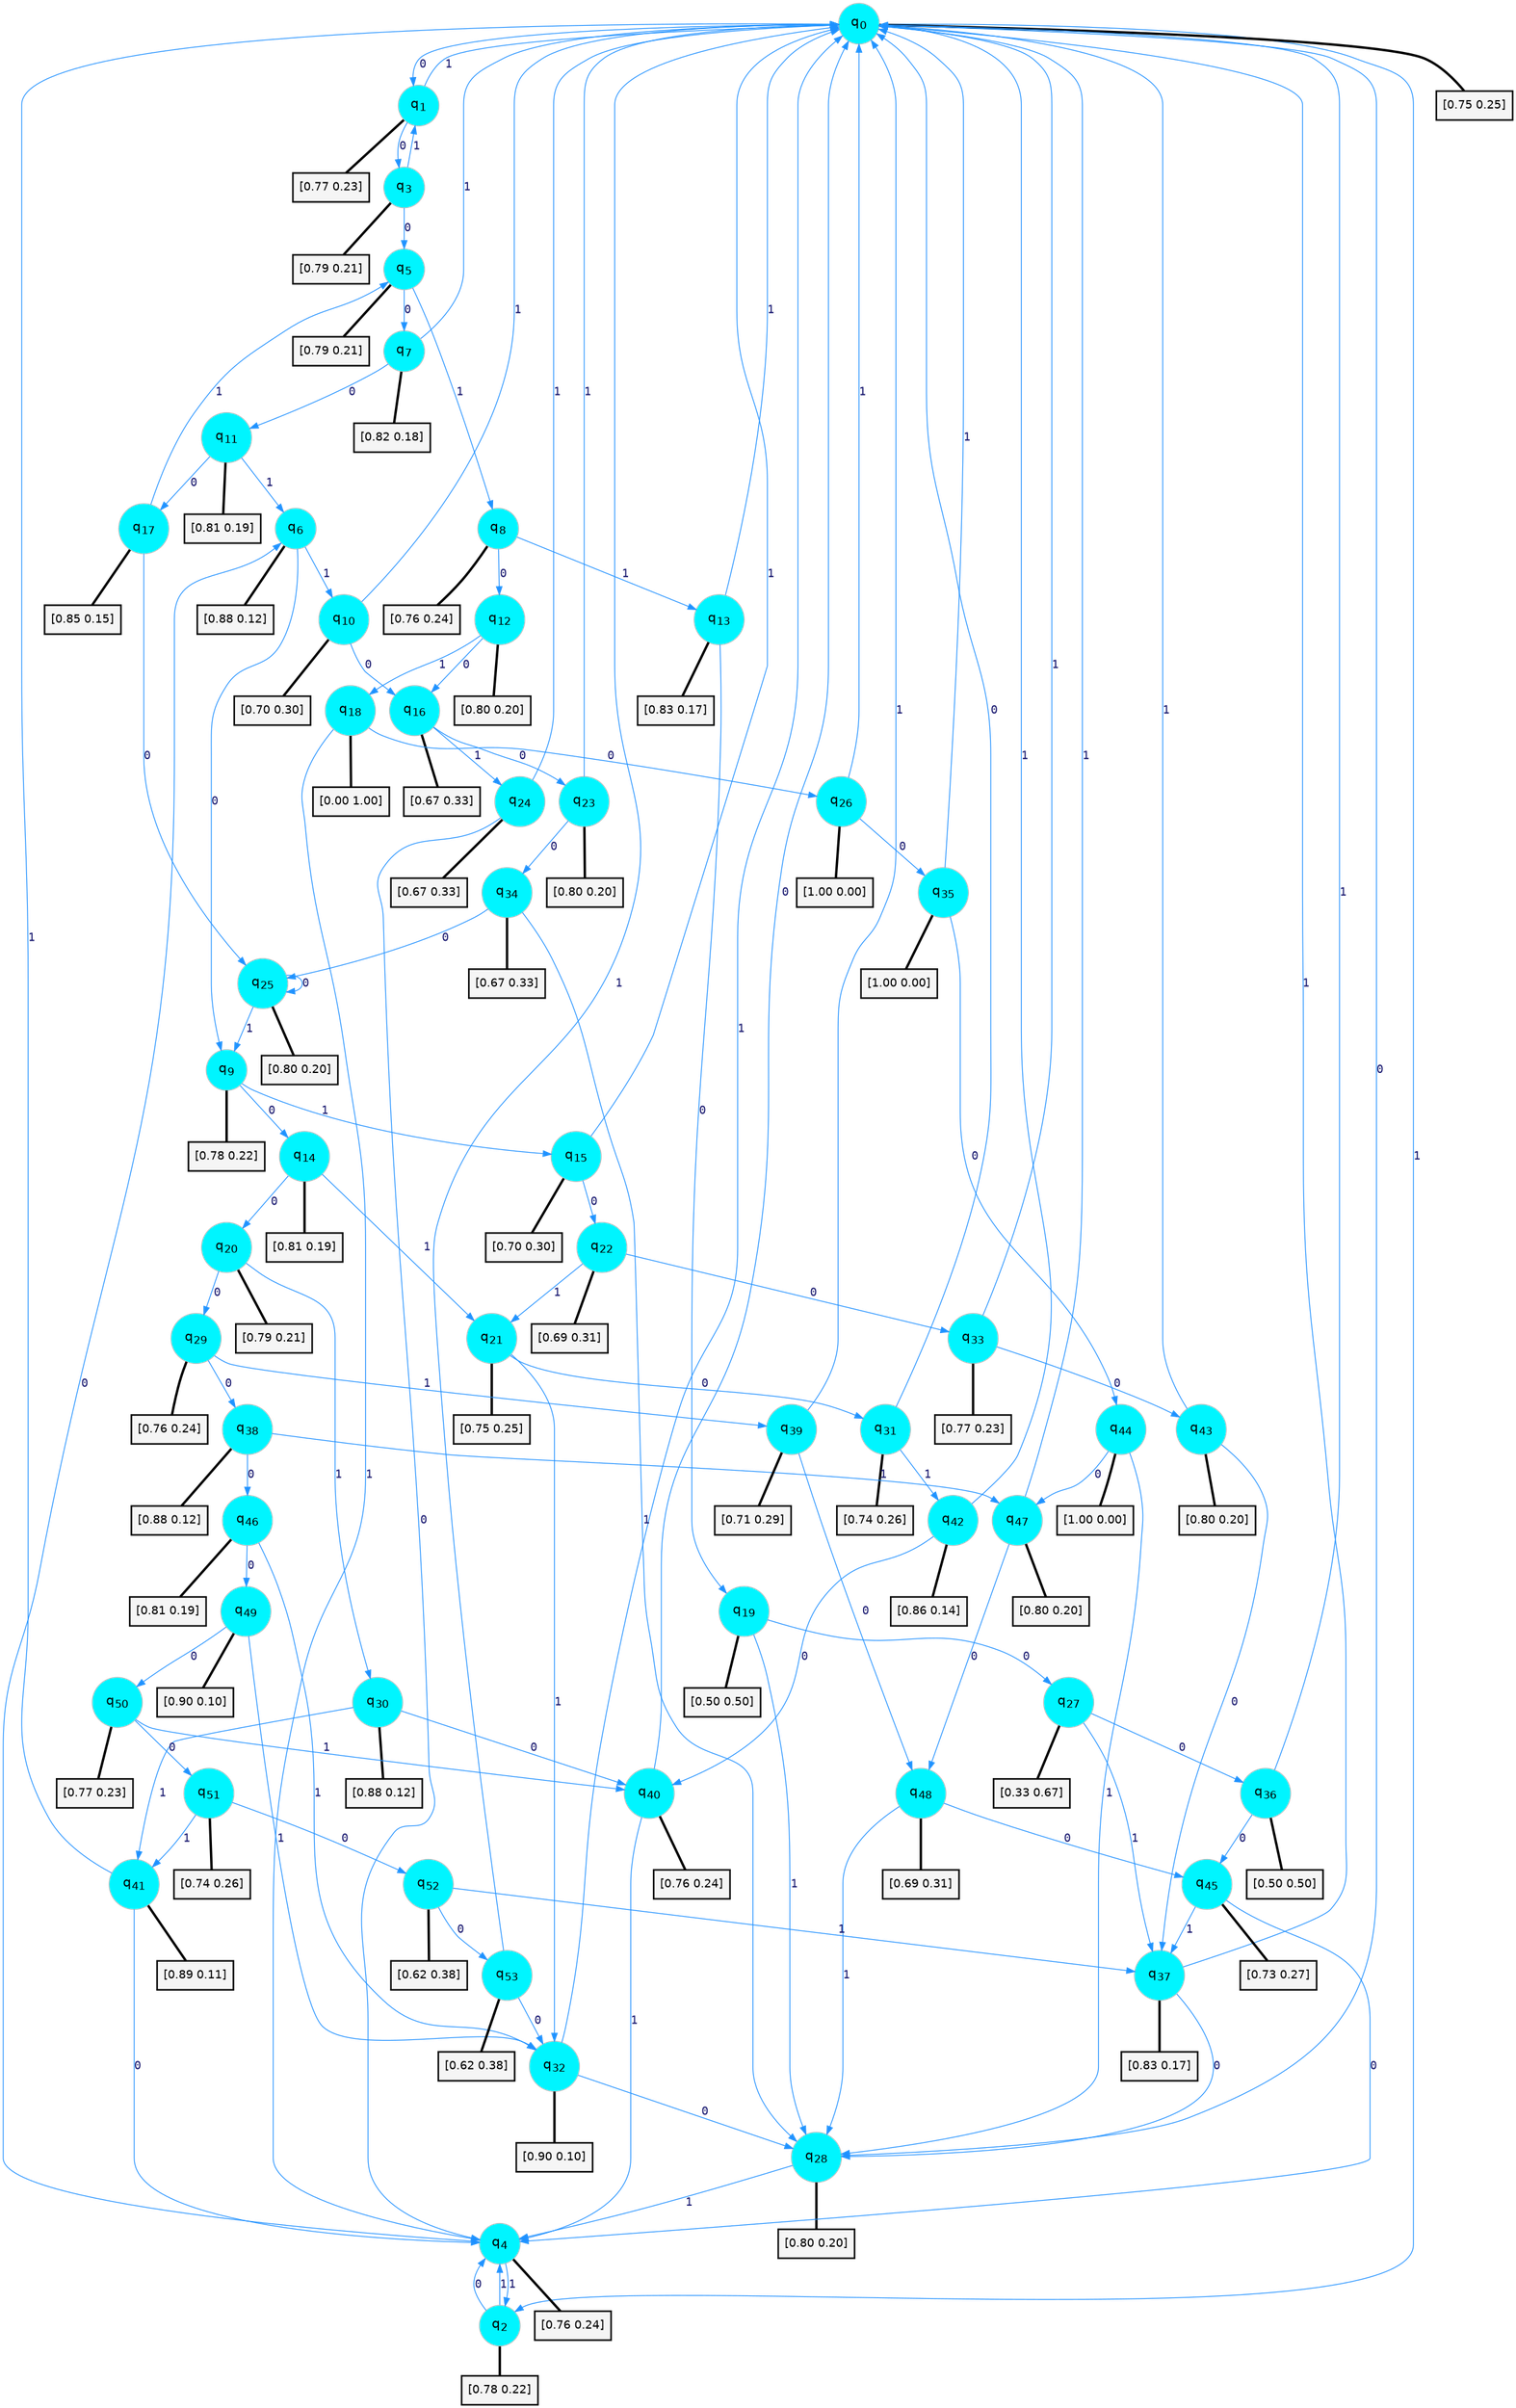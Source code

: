 digraph G {
graph [
bgcolor=transparent, dpi=300, rankdir=TD, size="40,25"];
node [
color=gray, fillcolor=turquoise1, fontcolor=black, fontname=Helvetica, fontsize=16, fontweight=bold, shape=circle, style=filled];
edge [
arrowsize=1, color=dodgerblue1, fontcolor=midnightblue, fontname=courier, fontweight=bold, penwidth=1, style=solid, weight=20];
0[label=<q<SUB>0</SUB>>];
1[label=<q<SUB>1</SUB>>];
2[label=<q<SUB>2</SUB>>];
3[label=<q<SUB>3</SUB>>];
4[label=<q<SUB>4</SUB>>];
5[label=<q<SUB>5</SUB>>];
6[label=<q<SUB>6</SUB>>];
7[label=<q<SUB>7</SUB>>];
8[label=<q<SUB>8</SUB>>];
9[label=<q<SUB>9</SUB>>];
10[label=<q<SUB>10</SUB>>];
11[label=<q<SUB>11</SUB>>];
12[label=<q<SUB>12</SUB>>];
13[label=<q<SUB>13</SUB>>];
14[label=<q<SUB>14</SUB>>];
15[label=<q<SUB>15</SUB>>];
16[label=<q<SUB>16</SUB>>];
17[label=<q<SUB>17</SUB>>];
18[label=<q<SUB>18</SUB>>];
19[label=<q<SUB>19</SUB>>];
20[label=<q<SUB>20</SUB>>];
21[label=<q<SUB>21</SUB>>];
22[label=<q<SUB>22</SUB>>];
23[label=<q<SUB>23</SUB>>];
24[label=<q<SUB>24</SUB>>];
25[label=<q<SUB>25</SUB>>];
26[label=<q<SUB>26</SUB>>];
27[label=<q<SUB>27</SUB>>];
28[label=<q<SUB>28</SUB>>];
29[label=<q<SUB>29</SUB>>];
30[label=<q<SUB>30</SUB>>];
31[label=<q<SUB>31</SUB>>];
32[label=<q<SUB>32</SUB>>];
33[label=<q<SUB>33</SUB>>];
34[label=<q<SUB>34</SUB>>];
35[label=<q<SUB>35</SUB>>];
36[label=<q<SUB>36</SUB>>];
37[label=<q<SUB>37</SUB>>];
38[label=<q<SUB>38</SUB>>];
39[label=<q<SUB>39</SUB>>];
40[label=<q<SUB>40</SUB>>];
41[label=<q<SUB>41</SUB>>];
42[label=<q<SUB>42</SUB>>];
43[label=<q<SUB>43</SUB>>];
44[label=<q<SUB>44</SUB>>];
45[label=<q<SUB>45</SUB>>];
46[label=<q<SUB>46</SUB>>];
47[label=<q<SUB>47</SUB>>];
48[label=<q<SUB>48</SUB>>];
49[label=<q<SUB>49</SUB>>];
50[label=<q<SUB>50</SUB>>];
51[label=<q<SUB>51</SUB>>];
52[label=<q<SUB>52</SUB>>];
53[label=<q<SUB>53</SUB>>];
54[label="[0.75 0.25]", shape=box,fontcolor=black, fontname=Helvetica, fontsize=14, penwidth=2, fillcolor=whitesmoke,color=black];
55[label="[0.77 0.23]", shape=box,fontcolor=black, fontname=Helvetica, fontsize=14, penwidth=2, fillcolor=whitesmoke,color=black];
56[label="[0.78 0.22]", shape=box,fontcolor=black, fontname=Helvetica, fontsize=14, penwidth=2, fillcolor=whitesmoke,color=black];
57[label="[0.79 0.21]", shape=box,fontcolor=black, fontname=Helvetica, fontsize=14, penwidth=2, fillcolor=whitesmoke,color=black];
58[label="[0.76 0.24]", shape=box,fontcolor=black, fontname=Helvetica, fontsize=14, penwidth=2, fillcolor=whitesmoke,color=black];
59[label="[0.79 0.21]", shape=box,fontcolor=black, fontname=Helvetica, fontsize=14, penwidth=2, fillcolor=whitesmoke,color=black];
60[label="[0.88 0.12]", shape=box,fontcolor=black, fontname=Helvetica, fontsize=14, penwidth=2, fillcolor=whitesmoke,color=black];
61[label="[0.82 0.18]", shape=box,fontcolor=black, fontname=Helvetica, fontsize=14, penwidth=2, fillcolor=whitesmoke,color=black];
62[label="[0.76 0.24]", shape=box,fontcolor=black, fontname=Helvetica, fontsize=14, penwidth=2, fillcolor=whitesmoke,color=black];
63[label="[0.78 0.22]", shape=box,fontcolor=black, fontname=Helvetica, fontsize=14, penwidth=2, fillcolor=whitesmoke,color=black];
64[label="[0.70 0.30]", shape=box,fontcolor=black, fontname=Helvetica, fontsize=14, penwidth=2, fillcolor=whitesmoke,color=black];
65[label="[0.81 0.19]", shape=box,fontcolor=black, fontname=Helvetica, fontsize=14, penwidth=2, fillcolor=whitesmoke,color=black];
66[label="[0.80 0.20]", shape=box,fontcolor=black, fontname=Helvetica, fontsize=14, penwidth=2, fillcolor=whitesmoke,color=black];
67[label="[0.83 0.17]", shape=box,fontcolor=black, fontname=Helvetica, fontsize=14, penwidth=2, fillcolor=whitesmoke,color=black];
68[label="[0.81 0.19]", shape=box,fontcolor=black, fontname=Helvetica, fontsize=14, penwidth=2, fillcolor=whitesmoke,color=black];
69[label="[0.70 0.30]", shape=box,fontcolor=black, fontname=Helvetica, fontsize=14, penwidth=2, fillcolor=whitesmoke,color=black];
70[label="[0.67 0.33]", shape=box,fontcolor=black, fontname=Helvetica, fontsize=14, penwidth=2, fillcolor=whitesmoke,color=black];
71[label="[0.85 0.15]", shape=box,fontcolor=black, fontname=Helvetica, fontsize=14, penwidth=2, fillcolor=whitesmoke,color=black];
72[label="[0.00 1.00]", shape=box,fontcolor=black, fontname=Helvetica, fontsize=14, penwidth=2, fillcolor=whitesmoke,color=black];
73[label="[0.50 0.50]", shape=box,fontcolor=black, fontname=Helvetica, fontsize=14, penwidth=2, fillcolor=whitesmoke,color=black];
74[label="[0.79 0.21]", shape=box,fontcolor=black, fontname=Helvetica, fontsize=14, penwidth=2, fillcolor=whitesmoke,color=black];
75[label="[0.75 0.25]", shape=box,fontcolor=black, fontname=Helvetica, fontsize=14, penwidth=2, fillcolor=whitesmoke,color=black];
76[label="[0.69 0.31]", shape=box,fontcolor=black, fontname=Helvetica, fontsize=14, penwidth=2, fillcolor=whitesmoke,color=black];
77[label="[0.80 0.20]", shape=box,fontcolor=black, fontname=Helvetica, fontsize=14, penwidth=2, fillcolor=whitesmoke,color=black];
78[label="[0.67 0.33]", shape=box,fontcolor=black, fontname=Helvetica, fontsize=14, penwidth=2, fillcolor=whitesmoke,color=black];
79[label="[0.80 0.20]", shape=box,fontcolor=black, fontname=Helvetica, fontsize=14, penwidth=2, fillcolor=whitesmoke,color=black];
80[label="[1.00 0.00]", shape=box,fontcolor=black, fontname=Helvetica, fontsize=14, penwidth=2, fillcolor=whitesmoke,color=black];
81[label="[0.33 0.67]", shape=box,fontcolor=black, fontname=Helvetica, fontsize=14, penwidth=2, fillcolor=whitesmoke,color=black];
82[label="[0.80 0.20]", shape=box,fontcolor=black, fontname=Helvetica, fontsize=14, penwidth=2, fillcolor=whitesmoke,color=black];
83[label="[0.76 0.24]", shape=box,fontcolor=black, fontname=Helvetica, fontsize=14, penwidth=2, fillcolor=whitesmoke,color=black];
84[label="[0.88 0.12]", shape=box,fontcolor=black, fontname=Helvetica, fontsize=14, penwidth=2, fillcolor=whitesmoke,color=black];
85[label="[0.74 0.26]", shape=box,fontcolor=black, fontname=Helvetica, fontsize=14, penwidth=2, fillcolor=whitesmoke,color=black];
86[label="[0.90 0.10]", shape=box,fontcolor=black, fontname=Helvetica, fontsize=14, penwidth=2, fillcolor=whitesmoke,color=black];
87[label="[0.77 0.23]", shape=box,fontcolor=black, fontname=Helvetica, fontsize=14, penwidth=2, fillcolor=whitesmoke,color=black];
88[label="[0.67 0.33]", shape=box,fontcolor=black, fontname=Helvetica, fontsize=14, penwidth=2, fillcolor=whitesmoke,color=black];
89[label="[1.00 0.00]", shape=box,fontcolor=black, fontname=Helvetica, fontsize=14, penwidth=2, fillcolor=whitesmoke,color=black];
90[label="[0.50 0.50]", shape=box,fontcolor=black, fontname=Helvetica, fontsize=14, penwidth=2, fillcolor=whitesmoke,color=black];
91[label="[0.83 0.17]", shape=box,fontcolor=black, fontname=Helvetica, fontsize=14, penwidth=2, fillcolor=whitesmoke,color=black];
92[label="[0.88 0.12]", shape=box,fontcolor=black, fontname=Helvetica, fontsize=14, penwidth=2, fillcolor=whitesmoke,color=black];
93[label="[0.71 0.29]", shape=box,fontcolor=black, fontname=Helvetica, fontsize=14, penwidth=2, fillcolor=whitesmoke,color=black];
94[label="[0.76 0.24]", shape=box,fontcolor=black, fontname=Helvetica, fontsize=14, penwidth=2, fillcolor=whitesmoke,color=black];
95[label="[0.89 0.11]", shape=box,fontcolor=black, fontname=Helvetica, fontsize=14, penwidth=2, fillcolor=whitesmoke,color=black];
96[label="[0.86 0.14]", shape=box,fontcolor=black, fontname=Helvetica, fontsize=14, penwidth=2, fillcolor=whitesmoke,color=black];
97[label="[0.80 0.20]", shape=box,fontcolor=black, fontname=Helvetica, fontsize=14, penwidth=2, fillcolor=whitesmoke,color=black];
98[label="[1.00 0.00]", shape=box,fontcolor=black, fontname=Helvetica, fontsize=14, penwidth=2, fillcolor=whitesmoke,color=black];
99[label="[0.73 0.27]", shape=box,fontcolor=black, fontname=Helvetica, fontsize=14, penwidth=2, fillcolor=whitesmoke,color=black];
100[label="[0.81 0.19]", shape=box,fontcolor=black, fontname=Helvetica, fontsize=14, penwidth=2, fillcolor=whitesmoke,color=black];
101[label="[0.80 0.20]", shape=box,fontcolor=black, fontname=Helvetica, fontsize=14, penwidth=2, fillcolor=whitesmoke,color=black];
102[label="[0.69 0.31]", shape=box,fontcolor=black, fontname=Helvetica, fontsize=14, penwidth=2, fillcolor=whitesmoke,color=black];
103[label="[0.90 0.10]", shape=box,fontcolor=black, fontname=Helvetica, fontsize=14, penwidth=2, fillcolor=whitesmoke,color=black];
104[label="[0.77 0.23]", shape=box,fontcolor=black, fontname=Helvetica, fontsize=14, penwidth=2, fillcolor=whitesmoke,color=black];
105[label="[0.74 0.26]", shape=box,fontcolor=black, fontname=Helvetica, fontsize=14, penwidth=2, fillcolor=whitesmoke,color=black];
106[label="[0.62 0.38]", shape=box,fontcolor=black, fontname=Helvetica, fontsize=14, penwidth=2, fillcolor=whitesmoke,color=black];
107[label="[0.62 0.38]", shape=box,fontcolor=black, fontname=Helvetica, fontsize=14, penwidth=2, fillcolor=whitesmoke,color=black];
0->1 [label=0];
0->2 [label=1];
0->54 [arrowhead=none, penwidth=3,color=black];
1->3 [label=0];
1->0 [label=1];
1->55 [arrowhead=none, penwidth=3,color=black];
2->4 [label=0];
2->4 [label=1];
2->56 [arrowhead=none, penwidth=3,color=black];
3->5 [label=0];
3->1 [label=1];
3->57 [arrowhead=none, penwidth=3,color=black];
4->6 [label=0];
4->2 [label=1];
4->58 [arrowhead=none, penwidth=3,color=black];
5->7 [label=0];
5->8 [label=1];
5->59 [arrowhead=none, penwidth=3,color=black];
6->9 [label=0];
6->10 [label=1];
6->60 [arrowhead=none, penwidth=3,color=black];
7->11 [label=0];
7->0 [label=1];
7->61 [arrowhead=none, penwidth=3,color=black];
8->12 [label=0];
8->13 [label=1];
8->62 [arrowhead=none, penwidth=3,color=black];
9->14 [label=0];
9->15 [label=1];
9->63 [arrowhead=none, penwidth=3,color=black];
10->16 [label=0];
10->0 [label=1];
10->64 [arrowhead=none, penwidth=3,color=black];
11->17 [label=0];
11->6 [label=1];
11->65 [arrowhead=none, penwidth=3,color=black];
12->16 [label=0];
12->18 [label=1];
12->66 [arrowhead=none, penwidth=3,color=black];
13->19 [label=0];
13->0 [label=1];
13->67 [arrowhead=none, penwidth=3,color=black];
14->20 [label=0];
14->21 [label=1];
14->68 [arrowhead=none, penwidth=3,color=black];
15->22 [label=0];
15->0 [label=1];
15->69 [arrowhead=none, penwidth=3,color=black];
16->23 [label=0];
16->24 [label=1];
16->70 [arrowhead=none, penwidth=3,color=black];
17->25 [label=0];
17->5 [label=1];
17->71 [arrowhead=none, penwidth=3,color=black];
18->26 [label=0];
18->4 [label=1];
18->72 [arrowhead=none, penwidth=3,color=black];
19->27 [label=0];
19->28 [label=1];
19->73 [arrowhead=none, penwidth=3,color=black];
20->29 [label=0];
20->30 [label=1];
20->74 [arrowhead=none, penwidth=3,color=black];
21->31 [label=0];
21->32 [label=1];
21->75 [arrowhead=none, penwidth=3,color=black];
22->33 [label=0];
22->21 [label=1];
22->76 [arrowhead=none, penwidth=3,color=black];
23->34 [label=0];
23->0 [label=1];
23->77 [arrowhead=none, penwidth=3,color=black];
24->4 [label=0];
24->0 [label=1];
24->78 [arrowhead=none, penwidth=3,color=black];
25->25 [label=0];
25->9 [label=1];
25->79 [arrowhead=none, penwidth=3,color=black];
26->35 [label=0];
26->0 [label=1];
26->80 [arrowhead=none, penwidth=3,color=black];
27->36 [label=0];
27->37 [label=1];
27->81 [arrowhead=none, penwidth=3,color=black];
28->0 [label=0];
28->4 [label=1];
28->82 [arrowhead=none, penwidth=3,color=black];
29->38 [label=0];
29->39 [label=1];
29->83 [arrowhead=none, penwidth=3,color=black];
30->40 [label=0];
30->41 [label=1];
30->84 [arrowhead=none, penwidth=3,color=black];
31->0 [label=0];
31->42 [label=1];
31->85 [arrowhead=none, penwidth=3,color=black];
32->28 [label=0];
32->0 [label=1];
32->86 [arrowhead=none, penwidth=3,color=black];
33->43 [label=0];
33->0 [label=1];
33->87 [arrowhead=none, penwidth=3,color=black];
34->25 [label=0];
34->28 [label=1];
34->88 [arrowhead=none, penwidth=3,color=black];
35->44 [label=0];
35->0 [label=1];
35->89 [arrowhead=none, penwidth=3,color=black];
36->45 [label=0];
36->0 [label=1];
36->90 [arrowhead=none, penwidth=3,color=black];
37->28 [label=0];
37->0 [label=1];
37->91 [arrowhead=none, penwidth=3,color=black];
38->46 [label=0];
38->47 [label=1];
38->92 [arrowhead=none, penwidth=3,color=black];
39->48 [label=0];
39->0 [label=1];
39->93 [arrowhead=none, penwidth=3,color=black];
40->0 [label=0];
40->4 [label=1];
40->94 [arrowhead=none, penwidth=3,color=black];
41->4 [label=0];
41->0 [label=1];
41->95 [arrowhead=none, penwidth=3,color=black];
42->40 [label=0];
42->0 [label=1];
42->96 [arrowhead=none, penwidth=3,color=black];
43->37 [label=0];
43->0 [label=1];
43->97 [arrowhead=none, penwidth=3,color=black];
44->47 [label=0];
44->28 [label=1];
44->98 [arrowhead=none, penwidth=3,color=black];
45->4 [label=0];
45->37 [label=1];
45->99 [arrowhead=none, penwidth=3,color=black];
46->49 [label=0];
46->32 [label=1];
46->100 [arrowhead=none, penwidth=3,color=black];
47->48 [label=0];
47->0 [label=1];
47->101 [arrowhead=none, penwidth=3,color=black];
48->45 [label=0];
48->28 [label=1];
48->102 [arrowhead=none, penwidth=3,color=black];
49->50 [label=0];
49->32 [label=1];
49->103 [arrowhead=none, penwidth=3,color=black];
50->51 [label=0];
50->40 [label=1];
50->104 [arrowhead=none, penwidth=3,color=black];
51->52 [label=0];
51->41 [label=1];
51->105 [arrowhead=none, penwidth=3,color=black];
52->53 [label=0];
52->37 [label=1];
52->106 [arrowhead=none, penwidth=3,color=black];
53->32 [label=0];
53->0 [label=1];
53->107 [arrowhead=none, penwidth=3,color=black];
}
